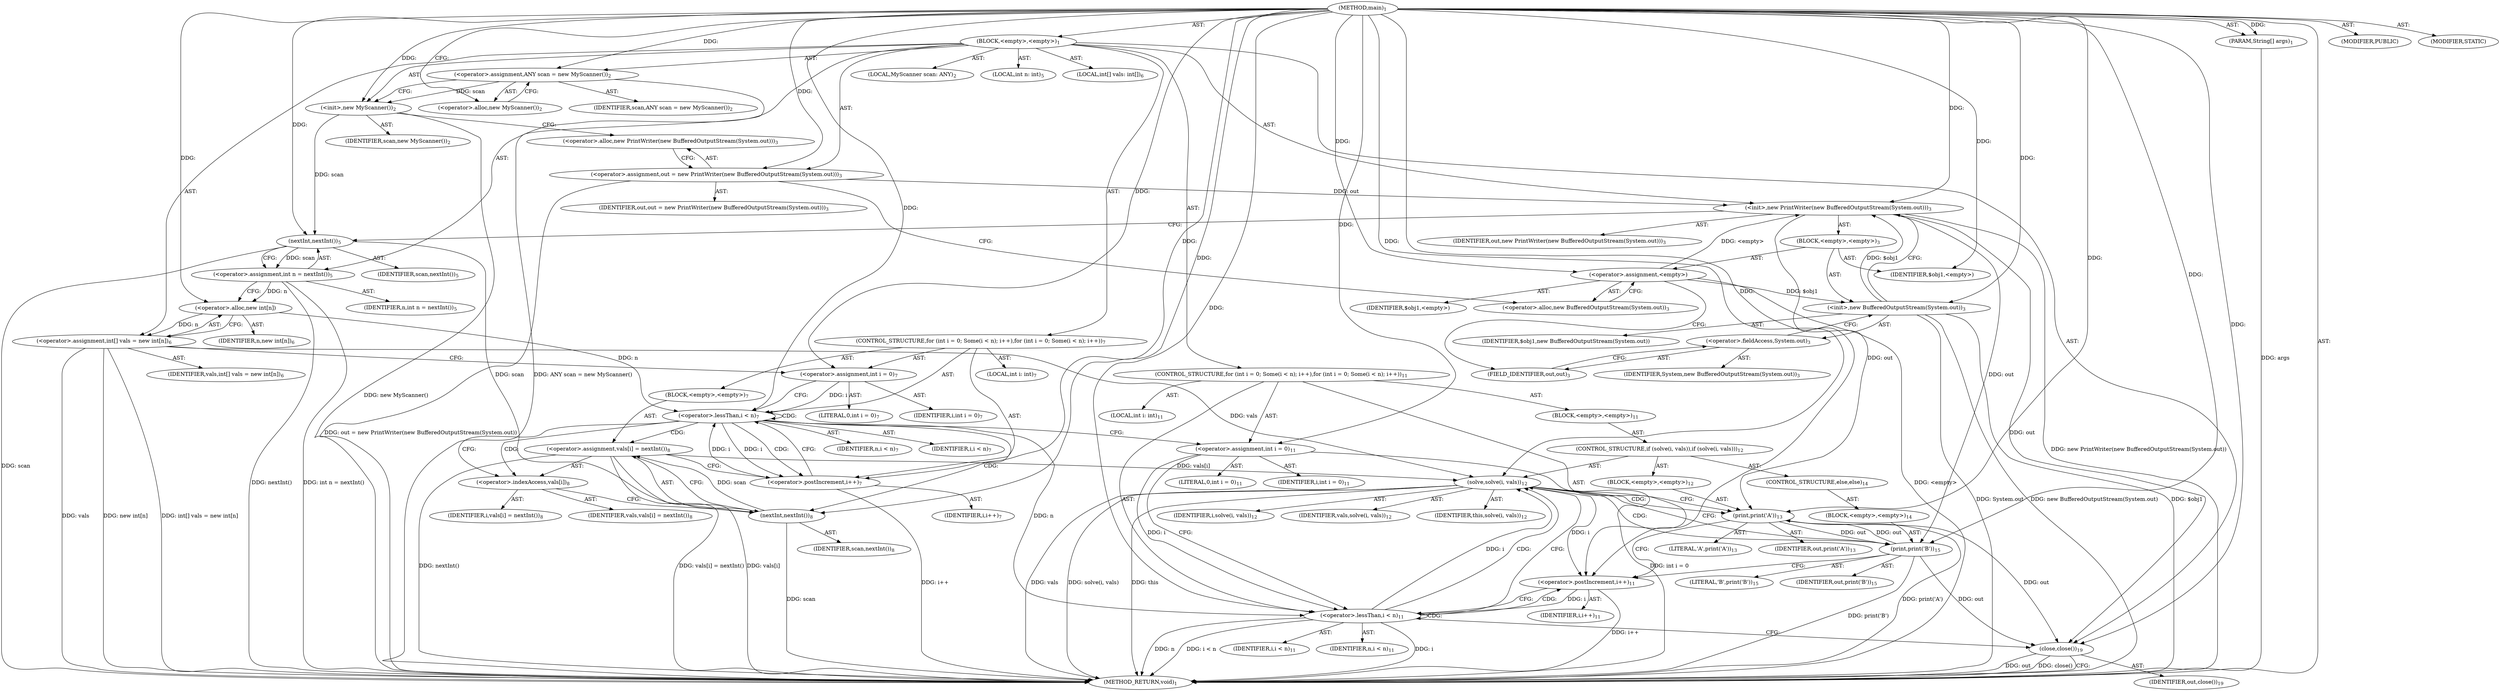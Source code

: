digraph "main" {  
"19" [label = <(METHOD,main)<SUB>1</SUB>> ]
"20" [label = <(PARAM,String[] args)<SUB>1</SUB>> ]
"21" [label = <(BLOCK,&lt;empty&gt;,&lt;empty&gt;)<SUB>1</SUB>> ]
"4" [label = <(LOCAL,MyScanner scan: ANY)<SUB>2</SUB>> ]
"22" [label = <(&lt;operator&gt;.assignment,ANY scan = new MyScanner())<SUB>2</SUB>> ]
"23" [label = <(IDENTIFIER,scan,ANY scan = new MyScanner())<SUB>2</SUB>> ]
"24" [label = <(&lt;operator&gt;.alloc,new MyScanner())<SUB>2</SUB>> ]
"25" [label = <(&lt;init&gt;,new MyScanner())<SUB>2</SUB>> ]
"3" [label = <(IDENTIFIER,scan,new MyScanner())<SUB>2</SUB>> ]
"26" [label = <(&lt;operator&gt;.assignment,out = new PrintWriter(new BufferedOutputStream(System.out)))<SUB>3</SUB>> ]
"27" [label = <(IDENTIFIER,out,out = new PrintWriter(new BufferedOutputStream(System.out)))<SUB>3</SUB>> ]
"28" [label = <(&lt;operator&gt;.alloc,new PrintWriter(new BufferedOutputStream(System.out)))<SUB>3</SUB>> ]
"29" [label = <(&lt;init&gt;,new PrintWriter(new BufferedOutputStream(System.out)))<SUB>3</SUB>> ]
"30" [label = <(IDENTIFIER,out,new PrintWriter(new BufferedOutputStream(System.out)))<SUB>3</SUB>> ]
"31" [label = <(BLOCK,&lt;empty&gt;,&lt;empty&gt;)<SUB>3</SUB>> ]
"32" [label = <(&lt;operator&gt;.assignment,&lt;empty&gt;)> ]
"33" [label = <(IDENTIFIER,$obj1,&lt;empty&gt;)> ]
"34" [label = <(&lt;operator&gt;.alloc,new BufferedOutputStream(System.out))<SUB>3</SUB>> ]
"35" [label = <(&lt;init&gt;,new BufferedOutputStream(System.out))<SUB>3</SUB>> ]
"36" [label = <(IDENTIFIER,$obj1,new BufferedOutputStream(System.out))> ]
"37" [label = <(&lt;operator&gt;.fieldAccess,System.out)<SUB>3</SUB>> ]
"38" [label = <(IDENTIFIER,System,new BufferedOutputStream(System.out))<SUB>3</SUB>> ]
"39" [label = <(FIELD_IDENTIFIER,out,out)<SUB>3</SUB>> ]
"40" [label = <(IDENTIFIER,$obj1,&lt;empty&gt;)> ]
"41" [label = <(LOCAL,int n: int)<SUB>5</SUB>> ]
"42" [label = <(&lt;operator&gt;.assignment,int n = nextInt())<SUB>5</SUB>> ]
"43" [label = <(IDENTIFIER,n,int n = nextInt())<SUB>5</SUB>> ]
"44" [label = <(nextInt,nextInt())<SUB>5</SUB>> ]
"45" [label = <(IDENTIFIER,scan,nextInt())<SUB>5</SUB>> ]
"46" [label = <(LOCAL,int[] vals: int[])<SUB>6</SUB>> ]
"47" [label = <(&lt;operator&gt;.assignment,int[] vals = new int[n])<SUB>6</SUB>> ]
"48" [label = <(IDENTIFIER,vals,int[] vals = new int[n])<SUB>6</SUB>> ]
"49" [label = <(&lt;operator&gt;.alloc,new int[n])> ]
"50" [label = <(IDENTIFIER,n,new int[n])<SUB>6</SUB>> ]
"51" [label = <(CONTROL_STRUCTURE,for (int i = 0; Some(i &lt; n); i++),for (int i = 0; Some(i &lt; n); i++))<SUB>7</SUB>> ]
"52" [label = <(LOCAL,int i: int)<SUB>7</SUB>> ]
"53" [label = <(&lt;operator&gt;.assignment,int i = 0)<SUB>7</SUB>> ]
"54" [label = <(IDENTIFIER,i,int i = 0)<SUB>7</SUB>> ]
"55" [label = <(LITERAL,0,int i = 0)<SUB>7</SUB>> ]
"56" [label = <(&lt;operator&gt;.lessThan,i &lt; n)<SUB>7</SUB>> ]
"57" [label = <(IDENTIFIER,i,i &lt; n)<SUB>7</SUB>> ]
"58" [label = <(IDENTIFIER,n,i &lt; n)<SUB>7</SUB>> ]
"59" [label = <(&lt;operator&gt;.postIncrement,i++)<SUB>7</SUB>> ]
"60" [label = <(IDENTIFIER,i,i++)<SUB>7</SUB>> ]
"61" [label = <(BLOCK,&lt;empty&gt;,&lt;empty&gt;)<SUB>7</SUB>> ]
"62" [label = <(&lt;operator&gt;.assignment,vals[i] = nextInt())<SUB>8</SUB>> ]
"63" [label = <(&lt;operator&gt;.indexAccess,vals[i])<SUB>8</SUB>> ]
"64" [label = <(IDENTIFIER,vals,vals[i] = nextInt())<SUB>8</SUB>> ]
"65" [label = <(IDENTIFIER,i,vals[i] = nextInt())<SUB>8</SUB>> ]
"66" [label = <(nextInt,nextInt())<SUB>8</SUB>> ]
"67" [label = <(IDENTIFIER,scan,nextInt())<SUB>8</SUB>> ]
"68" [label = <(CONTROL_STRUCTURE,for (int i = 0; Some(i &lt; n); i++),for (int i = 0; Some(i &lt; n); i++))<SUB>11</SUB>> ]
"69" [label = <(LOCAL,int i: int)<SUB>11</SUB>> ]
"70" [label = <(&lt;operator&gt;.assignment,int i = 0)<SUB>11</SUB>> ]
"71" [label = <(IDENTIFIER,i,int i = 0)<SUB>11</SUB>> ]
"72" [label = <(LITERAL,0,int i = 0)<SUB>11</SUB>> ]
"73" [label = <(&lt;operator&gt;.lessThan,i &lt; n)<SUB>11</SUB>> ]
"74" [label = <(IDENTIFIER,i,i &lt; n)<SUB>11</SUB>> ]
"75" [label = <(IDENTIFIER,n,i &lt; n)<SUB>11</SUB>> ]
"76" [label = <(&lt;operator&gt;.postIncrement,i++)<SUB>11</SUB>> ]
"77" [label = <(IDENTIFIER,i,i++)<SUB>11</SUB>> ]
"78" [label = <(BLOCK,&lt;empty&gt;,&lt;empty&gt;)<SUB>11</SUB>> ]
"79" [label = <(CONTROL_STRUCTURE,if (solve(i, vals)),if (solve(i, vals)))<SUB>12</SUB>> ]
"80" [label = <(solve,solve(i, vals))<SUB>12</SUB>> ]
"81" [label = <(IDENTIFIER,this,solve(i, vals))<SUB>12</SUB>> ]
"82" [label = <(IDENTIFIER,i,solve(i, vals))<SUB>12</SUB>> ]
"83" [label = <(IDENTIFIER,vals,solve(i, vals))<SUB>12</SUB>> ]
"84" [label = <(BLOCK,&lt;empty&gt;,&lt;empty&gt;)<SUB>12</SUB>> ]
"85" [label = <(print,print('A'))<SUB>13</SUB>> ]
"86" [label = <(IDENTIFIER,out,print('A'))<SUB>13</SUB>> ]
"87" [label = <(LITERAL,'A',print('A'))<SUB>13</SUB>> ]
"88" [label = <(CONTROL_STRUCTURE,else,else)<SUB>14</SUB>> ]
"89" [label = <(BLOCK,&lt;empty&gt;,&lt;empty&gt;)<SUB>14</SUB>> ]
"90" [label = <(print,print('B'))<SUB>15</SUB>> ]
"91" [label = <(IDENTIFIER,out,print('B'))<SUB>15</SUB>> ]
"92" [label = <(LITERAL,'B',print('B'))<SUB>15</SUB>> ]
"93" [label = <(close,close())<SUB>19</SUB>> ]
"94" [label = <(IDENTIFIER,out,close())<SUB>19</SUB>> ]
"95" [label = <(MODIFIER,PUBLIC)> ]
"96" [label = <(MODIFIER,STATIC)> ]
"97" [label = <(METHOD_RETURN,void)<SUB>1</SUB>> ]
  "19" -> "20"  [ label = "AST: "] 
  "19" -> "21"  [ label = "AST: "] 
  "19" -> "95"  [ label = "AST: "] 
  "19" -> "96"  [ label = "AST: "] 
  "19" -> "97"  [ label = "AST: "] 
  "21" -> "4"  [ label = "AST: "] 
  "21" -> "22"  [ label = "AST: "] 
  "21" -> "25"  [ label = "AST: "] 
  "21" -> "26"  [ label = "AST: "] 
  "21" -> "29"  [ label = "AST: "] 
  "21" -> "41"  [ label = "AST: "] 
  "21" -> "42"  [ label = "AST: "] 
  "21" -> "46"  [ label = "AST: "] 
  "21" -> "47"  [ label = "AST: "] 
  "21" -> "51"  [ label = "AST: "] 
  "21" -> "68"  [ label = "AST: "] 
  "21" -> "93"  [ label = "AST: "] 
  "22" -> "23"  [ label = "AST: "] 
  "22" -> "24"  [ label = "AST: "] 
  "25" -> "3"  [ label = "AST: "] 
  "26" -> "27"  [ label = "AST: "] 
  "26" -> "28"  [ label = "AST: "] 
  "29" -> "30"  [ label = "AST: "] 
  "29" -> "31"  [ label = "AST: "] 
  "31" -> "32"  [ label = "AST: "] 
  "31" -> "35"  [ label = "AST: "] 
  "31" -> "40"  [ label = "AST: "] 
  "32" -> "33"  [ label = "AST: "] 
  "32" -> "34"  [ label = "AST: "] 
  "35" -> "36"  [ label = "AST: "] 
  "35" -> "37"  [ label = "AST: "] 
  "37" -> "38"  [ label = "AST: "] 
  "37" -> "39"  [ label = "AST: "] 
  "42" -> "43"  [ label = "AST: "] 
  "42" -> "44"  [ label = "AST: "] 
  "44" -> "45"  [ label = "AST: "] 
  "47" -> "48"  [ label = "AST: "] 
  "47" -> "49"  [ label = "AST: "] 
  "49" -> "50"  [ label = "AST: "] 
  "51" -> "52"  [ label = "AST: "] 
  "51" -> "53"  [ label = "AST: "] 
  "51" -> "56"  [ label = "AST: "] 
  "51" -> "59"  [ label = "AST: "] 
  "51" -> "61"  [ label = "AST: "] 
  "53" -> "54"  [ label = "AST: "] 
  "53" -> "55"  [ label = "AST: "] 
  "56" -> "57"  [ label = "AST: "] 
  "56" -> "58"  [ label = "AST: "] 
  "59" -> "60"  [ label = "AST: "] 
  "61" -> "62"  [ label = "AST: "] 
  "62" -> "63"  [ label = "AST: "] 
  "62" -> "66"  [ label = "AST: "] 
  "63" -> "64"  [ label = "AST: "] 
  "63" -> "65"  [ label = "AST: "] 
  "66" -> "67"  [ label = "AST: "] 
  "68" -> "69"  [ label = "AST: "] 
  "68" -> "70"  [ label = "AST: "] 
  "68" -> "73"  [ label = "AST: "] 
  "68" -> "76"  [ label = "AST: "] 
  "68" -> "78"  [ label = "AST: "] 
  "70" -> "71"  [ label = "AST: "] 
  "70" -> "72"  [ label = "AST: "] 
  "73" -> "74"  [ label = "AST: "] 
  "73" -> "75"  [ label = "AST: "] 
  "76" -> "77"  [ label = "AST: "] 
  "78" -> "79"  [ label = "AST: "] 
  "79" -> "80"  [ label = "AST: "] 
  "79" -> "84"  [ label = "AST: "] 
  "79" -> "88"  [ label = "AST: "] 
  "80" -> "81"  [ label = "AST: "] 
  "80" -> "82"  [ label = "AST: "] 
  "80" -> "83"  [ label = "AST: "] 
  "84" -> "85"  [ label = "AST: "] 
  "85" -> "86"  [ label = "AST: "] 
  "85" -> "87"  [ label = "AST: "] 
  "88" -> "89"  [ label = "AST: "] 
  "89" -> "90"  [ label = "AST: "] 
  "90" -> "91"  [ label = "AST: "] 
  "90" -> "92"  [ label = "AST: "] 
  "93" -> "94"  [ label = "AST: "] 
  "22" -> "25"  [ label = "CFG: "] 
  "25" -> "28"  [ label = "CFG: "] 
  "26" -> "34"  [ label = "CFG: "] 
  "29" -> "44"  [ label = "CFG: "] 
  "42" -> "49"  [ label = "CFG: "] 
  "47" -> "53"  [ label = "CFG: "] 
  "93" -> "97"  [ label = "CFG: "] 
  "24" -> "22"  [ label = "CFG: "] 
  "28" -> "26"  [ label = "CFG: "] 
  "44" -> "42"  [ label = "CFG: "] 
  "49" -> "47"  [ label = "CFG: "] 
  "53" -> "56"  [ label = "CFG: "] 
  "56" -> "63"  [ label = "CFG: "] 
  "56" -> "70"  [ label = "CFG: "] 
  "59" -> "56"  [ label = "CFG: "] 
  "70" -> "73"  [ label = "CFG: "] 
  "73" -> "80"  [ label = "CFG: "] 
  "73" -> "93"  [ label = "CFG: "] 
  "76" -> "73"  [ label = "CFG: "] 
  "32" -> "39"  [ label = "CFG: "] 
  "35" -> "29"  [ label = "CFG: "] 
  "62" -> "59"  [ label = "CFG: "] 
  "34" -> "32"  [ label = "CFG: "] 
  "37" -> "35"  [ label = "CFG: "] 
  "63" -> "66"  [ label = "CFG: "] 
  "66" -> "62"  [ label = "CFG: "] 
  "80" -> "85"  [ label = "CFG: "] 
  "80" -> "90"  [ label = "CFG: "] 
  "39" -> "37"  [ label = "CFG: "] 
  "85" -> "76"  [ label = "CFG: "] 
  "90" -> "76"  [ label = "CFG: "] 
  "19" -> "24"  [ label = "CFG: "] 
  "20" -> "97"  [ label = "DDG: args"] 
  "22" -> "97"  [ label = "DDG: ANY scan = new MyScanner()"] 
  "25" -> "97"  [ label = "DDG: new MyScanner()"] 
  "26" -> "97"  [ label = "DDG: out = new PrintWriter(new BufferedOutputStream(System.out))"] 
  "32" -> "97"  [ label = "DDG: &lt;empty&gt;"] 
  "35" -> "97"  [ label = "DDG: $obj1"] 
  "35" -> "97"  [ label = "DDG: System.out"] 
  "35" -> "97"  [ label = "DDG: new BufferedOutputStream(System.out)"] 
  "29" -> "97"  [ label = "DDG: new PrintWriter(new BufferedOutputStream(System.out))"] 
  "44" -> "97"  [ label = "DDG: scan"] 
  "42" -> "97"  [ label = "DDG: nextInt()"] 
  "42" -> "97"  [ label = "DDG: int n = nextInt()"] 
  "47" -> "97"  [ label = "DDG: vals"] 
  "47" -> "97"  [ label = "DDG: new int[n]"] 
  "47" -> "97"  [ label = "DDG: int[] vals = new int[n]"] 
  "70" -> "97"  [ label = "DDG: int i = 0"] 
  "73" -> "97"  [ label = "DDG: i"] 
  "73" -> "97"  [ label = "DDG: n"] 
  "73" -> "97"  [ label = "DDG: i &lt; n"] 
  "93" -> "97"  [ label = "DDG: out"] 
  "93" -> "97"  [ label = "DDG: close()"] 
  "80" -> "97"  [ label = "DDG: vals"] 
  "80" -> "97"  [ label = "DDG: solve(i, vals)"] 
  "90" -> "97"  [ label = "DDG: print('B')"] 
  "85" -> "97"  [ label = "DDG: print('A')"] 
  "76" -> "97"  [ label = "DDG: i++"] 
  "62" -> "97"  [ label = "DDG: vals[i]"] 
  "66" -> "97"  [ label = "DDG: scan"] 
  "62" -> "97"  [ label = "DDG: nextInt()"] 
  "62" -> "97"  [ label = "DDG: vals[i] = nextInt()"] 
  "59" -> "97"  [ label = "DDG: i++"] 
  "80" -> "97"  [ label = "DDG: this"] 
  "19" -> "20"  [ label = "DDG: "] 
  "19" -> "22"  [ label = "DDG: "] 
  "19" -> "26"  [ label = "DDG: "] 
  "44" -> "42"  [ label = "DDG: scan"] 
  "49" -> "47"  [ label = "DDG: n"] 
  "22" -> "25"  [ label = "DDG: scan"] 
  "19" -> "25"  [ label = "DDG: "] 
  "26" -> "29"  [ label = "DDG: out"] 
  "19" -> "29"  [ label = "DDG: "] 
  "32" -> "29"  [ label = "DDG: &lt;empty&gt;"] 
  "35" -> "29"  [ label = "DDG: $obj1"] 
  "19" -> "53"  [ label = "DDG: "] 
  "19" -> "70"  [ label = "DDG: "] 
  "29" -> "93"  [ label = "DDG: out"] 
  "90" -> "93"  [ label = "DDG: out"] 
  "85" -> "93"  [ label = "DDG: out"] 
  "19" -> "93"  [ label = "DDG: "] 
  "19" -> "32"  [ label = "DDG: "] 
  "19" -> "40"  [ label = "DDG: "] 
  "25" -> "44"  [ label = "DDG: scan"] 
  "19" -> "44"  [ label = "DDG: "] 
  "42" -> "49"  [ label = "DDG: n"] 
  "19" -> "49"  [ label = "DDG: "] 
  "53" -> "56"  [ label = "DDG: i"] 
  "59" -> "56"  [ label = "DDG: i"] 
  "19" -> "56"  [ label = "DDG: "] 
  "49" -> "56"  [ label = "DDG: n"] 
  "56" -> "59"  [ label = "DDG: i"] 
  "19" -> "59"  [ label = "DDG: "] 
  "66" -> "62"  [ label = "DDG: scan"] 
  "70" -> "73"  [ label = "DDG: i"] 
  "76" -> "73"  [ label = "DDG: i"] 
  "19" -> "73"  [ label = "DDG: "] 
  "56" -> "73"  [ label = "DDG: n"] 
  "80" -> "76"  [ label = "DDG: i"] 
  "19" -> "76"  [ label = "DDG: "] 
  "32" -> "35"  [ label = "DDG: $obj1"] 
  "19" -> "35"  [ label = "DDG: "] 
  "44" -> "66"  [ label = "DDG: scan"] 
  "19" -> "66"  [ label = "DDG: "] 
  "19" -> "80"  [ label = "DDG: "] 
  "73" -> "80"  [ label = "DDG: i"] 
  "47" -> "80"  [ label = "DDG: vals"] 
  "62" -> "80"  [ label = "DDG: vals[i]"] 
  "29" -> "85"  [ label = "DDG: out"] 
  "90" -> "85"  [ label = "DDG: out"] 
  "19" -> "85"  [ label = "DDG: "] 
  "29" -> "90"  [ label = "DDG: out"] 
  "85" -> "90"  [ label = "DDG: out"] 
  "19" -> "90"  [ label = "DDG: "] 
  "56" -> "66"  [ label = "CDG: "] 
  "56" -> "56"  [ label = "CDG: "] 
  "56" -> "63"  [ label = "CDG: "] 
  "56" -> "59"  [ label = "CDG: "] 
  "56" -> "62"  [ label = "CDG: "] 
  "73" -> "80"  [ label = "CDG: "] 
  "73" -> "73"  [ label = "CDG: "] 
  "73" -> "76"  [ label = "CDG: "] 
  "80" -> "85"  [ label = "CDG: "] 
  "80" -> "90"  [ label = "CDG: "] 
}
